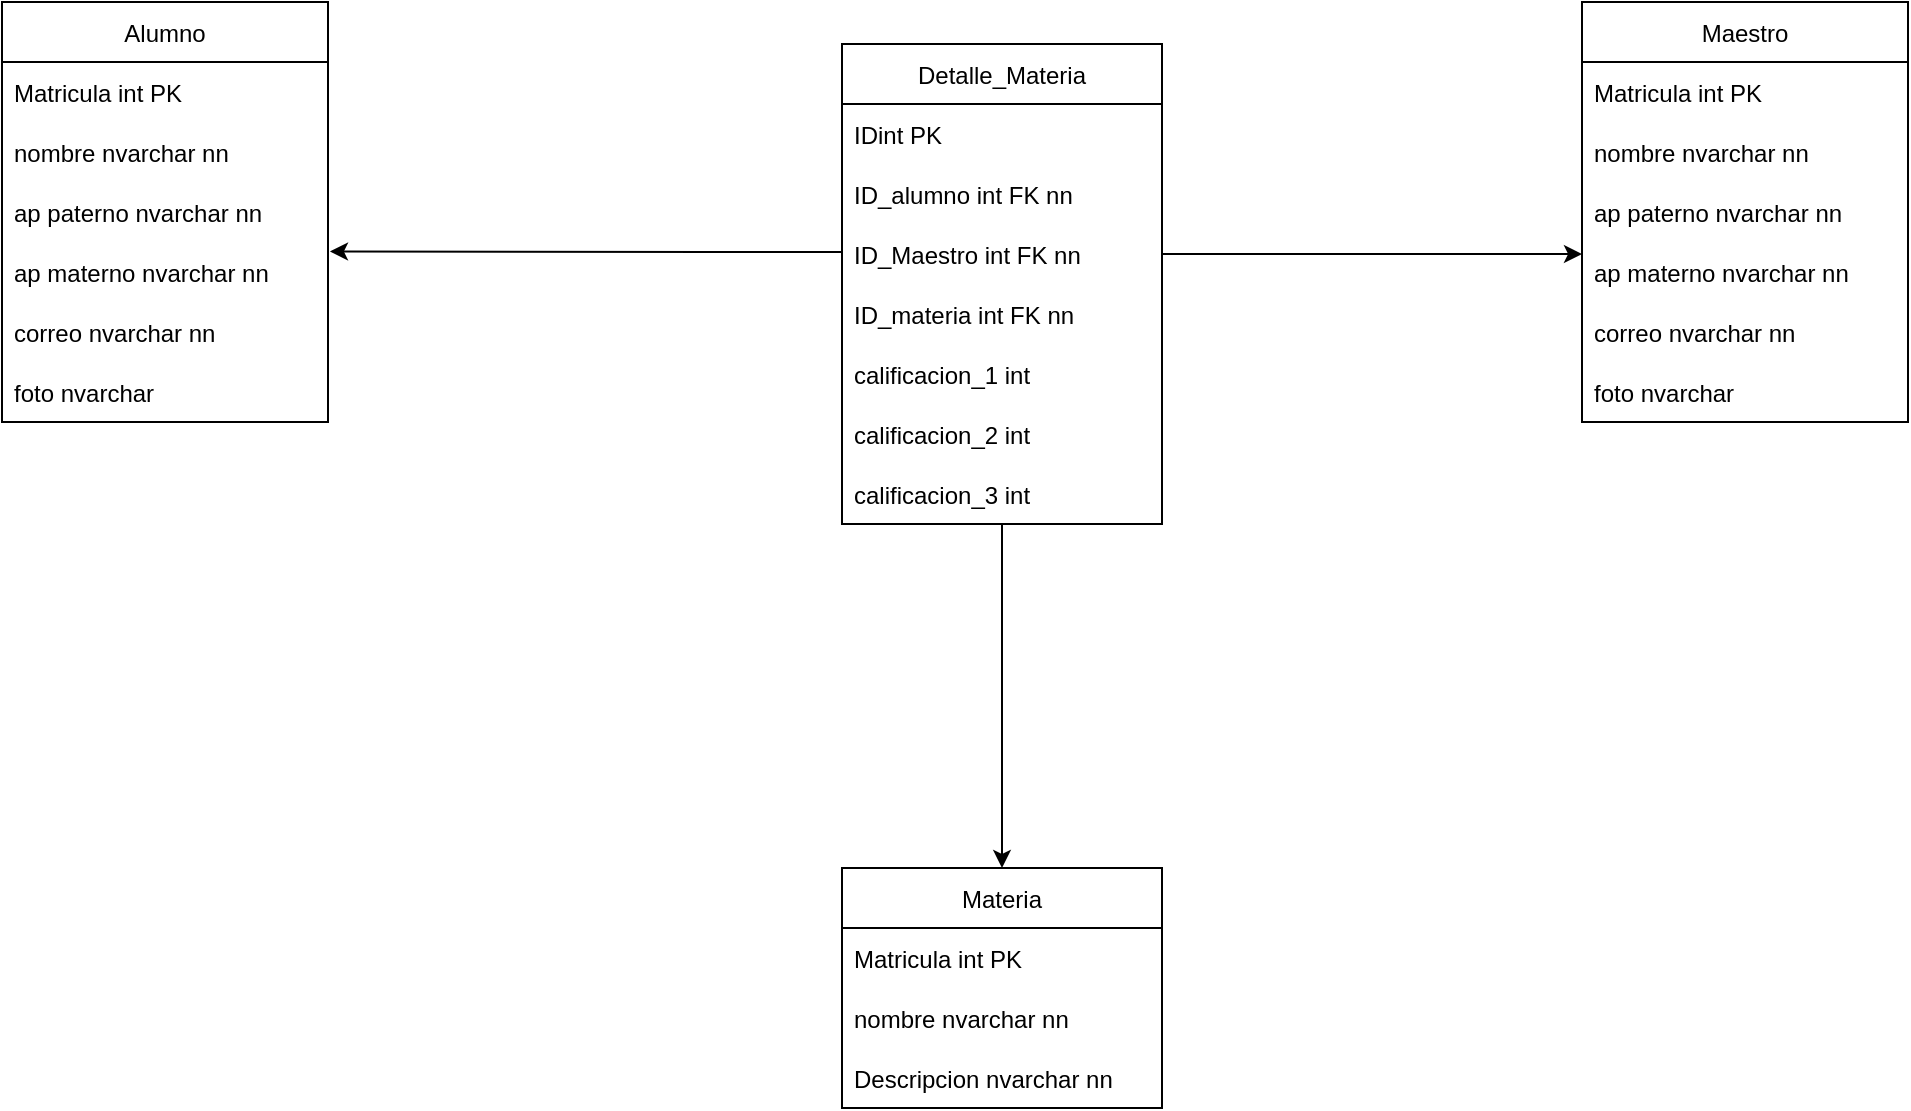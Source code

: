 <mxfile version="15.9.1" type="device"><diagram id="38DCzI4mhyeDjYByF1wJ" name="Page-1"><mxGraphModel dx="1298" dy="705" grid="0" gridSize="10" guides="1" tooltips="1" connect="1" arrows="1" fold="1" page="1" pageScale="1" pageWidth="1000" pageHeight="600" math="0" shadow="0"><root><mxCell id="0"/><mxCell id="1" parent="0"/><mxCell id="WgCaFlDzbGKLDxVdypXA-2" value="Alumno" style="swimlane;fontStyle=0;childLayout=stackLayout;horizontal=1;startSize=30;horizontalStack=0;resizeParent=1;resizeParentMax=0;resizeLast=0;collapsible=1;marginBottom=0;" vertex="1" parent="1"><mxGeometry x="20" y="19" width="163" height="210" as="geometry"/></mxCell><mxCell id="WgCaFlDzbGKLDxVdypXA-3" value="Matricula int PK" style="text;strokeColor=none;fillColor=none;align=left;verticalAlign=middle;spacingLeft=4;spacingRight=4;overflow=hidden;points=[[0,0.5],[1,0.5]];portConstraint=eastwest;rotatable=0;" vertex="1" parent="WgCaFlDzbGKLDxVdypXA-2"><mxGeometry y="30" width="163" height="30" as="geometry"/></mxCell><mxCell id="WgCaFlDzbGKLDxVdypXA-4" value="nombre nvarchar nn" style="text;strokeColor=none;fillColor=none;align=left;verticalAlign=middle;spacingLeft=4;spacingRight=4;overflow=hidden;points=[[0,0.5],[1,0.5]];portConstraint=eastwest;rotatable=0;" vertex="1" parent="WgCaFlDzbGKLDxVdypXA-2"><mxGeometry y="60" width="163" height="30" as="geometry"/></mxCell><mxCell id="WgCaFlDzbGKLDxVdypXA-5" value="ap paterno nvarchar nn" style="text;strokeColor=none;fillColor=none;align=left;verticalAlign=middle;spacingLeft=4;spacingRight=4;overflow=hidden;points=[[0,0.5],[1,0.5]];portConstraint=eastwest;rotatable=0;" vertex="1" parent="WgCaFlDzbGKLDxVdypXA-2"><mxGeometry y="90" width="163" height="30" as="geometry"/></mxCell><mxCell id="WgCaFlDzbGKLDxVdypXA-6" value="ap materno nvarchar nn" style="text;strokeColor=none;fillColor=none;align=left;verticalAlign=middle;spacingLeft=4;spacingRight=4;overflow=hidden;points=[[0,0.5],[1,0.5]];portConstraint=eastwest;rotatable=0;" vertex="1" parent="WgCaFlDzbGKLDxVdypXA-2"><mxGeometry y="120" width="163" height="30" as="geometry"/></mxCell><mxCell id="WgCaFlDzbGKLDxVdypXA-7" value="correo nvarchar nn" style="text;strokeColor=none;fillColor=none;align=left;verticalAlign=middle;spacingLeft=4;spacingRight=4;overflow=hidden;points=[[0,0.5],[1,0.5]];portConstraint=eastwest;rotatable=0;" vertex="1" parent="WgCaFlDzbGKLDxVdypXA-2"><mxGeometry y="150" width="163" height="30" as="geometry"/></mxCell><mxCell id="WgCaFlDzbGKLDxVdypXA-8" value="foto nvarchar " style="text;strokeColor=none;fillColor=none;align=left;verticalAlign=middle;spacingLeft=4;spacingRight=4;overflow=hidden;points=[[0,0.5],[1,0.5]];portConstraint=eastwest;rotatable=0;" vertex="1" parent="WgCaFlDzbGKLDxVdypXA-2"><mxGeometry y="180" width="163" height="30" as="geometry"/></mxCell><mxCell id="WgCaFlDzbGKLDxVdypXA-28" style="edgeStyle=orthogonalEdgeStyle;rounded=0;orthogonalLoop=1;jettySize=auto;html=1;entryX=1.006;entryY=0.158;entryDx=0;entryDy=0;entryPerimeter=0;" edge="1" parent="1" source="WgCaFlDzbGKLDxVdypXA-11" target="WgCaFlDzbGKLDxVdypXA-6"><mxGeometry relative="1" as="geometry"><Array as="points"><mxPoint x="375" y="144"/><mxPoint x="375" y="144"/></Array></mxGeometry></mxCell><mxCell id="WgCaFlDzbGKLDxVdypXA-29" style="edgeStyle=orthogonalEdgeStyle;rounded=0;orthogonalLoop=1;jettySize=auto;html=1;entryX=0.5;entryY=0;entryDx=0;entryDy=0;" edge="1" parent="1" source="WgCaFlDzbGKLDxVdypXA-11" target="WgCaFlDzbGKLDxVdypXA-19"><mxGeometry relative="1" as="geometry"/></mxCell><mxCell id="WgCaFlDzbGKLDxVdypXA-11" value="Detalle_Materia" style="swimlane;fontStyle=0;childLayout=stackLayout;horizontal=1;startSize=30;horizontalStack=0;resizeParent=1;resizeParentMax=0;resizeLast=0;collapsible=1;marginBottom=0;" vertex="1" parent="1"><mxGeometry x="440" y="40" width="160" height="240" as="geometry"/></mxCell><mxCell id="WgCaFlDzbGKLDxVdypXA-12" value="IDint PK" style="text;strokeColor=none;fillColor=none;align=left;verticalAlign=middle;spacingLeft=4;spacingRight=4;overflow=hidden;points=[[0,0.5],[1,0.5]];portConstraint=eastwest;rotatable=0;" vertex="1" parent="WgCaFlDzbGKLDxVdypXA-11"><mxGeometry y="30" width="160" height="30" as="geometry"/></mxCell><mxCell id="WgCaFlDzbGKLDxVdypXA-13" value="ID_alumno int FK nn" style="text;strokeColor=none;fillColor=none;align=left;verticalAlign=middle;spacingLeft=4;spacingRight=4;overflow=hidden;points=[[0,0.5],[1,0.5]];portConstraint=eastwest;rotatable=0;" vertex="1" parent="WgCaFlDzbGKLDxVdypXA-11"><mxGeometry y="60" width="160" height="30" as="geometry"/></mxCell><mxCell id="WgCaFlDzbGKLDxVdypXA-30" value="ID_Maestro int FK nn" style="text;strokeColor=none;fillColor=none;align=left;verticalAlign=middle;spacingLeft=4;spacingRight=4;overflow=hidden;points=[[0,0.5],[1,0.5]];portConstraint=eastwest;rotatable=0;" vertex="1" parent="WgCaFlDzbGKLDxVdypXA-11"><mxGeometry y="90" width="160" height="30" as="geometry"/></mxCell><mxCell id="WgCaFlDzbGKLDxVdypXA-14" value="ID_materia int FK nn" style="text;strokeColor=none;fillColor=none;align=left;verticalAlign=middle;spacingLeft=4;spacingRight=4;overflow=hidden;points=[[0,0.5],[1,0.5]];portConstraint=eastwest;rotatable=0;" vertex="1" parent="WgCaFlDzbGKLDxVdypXA-11"><mxGeometry y="120" width="160" height="30" as="geometry"/></mxCell><mxCell id="WgCaFlDzbGKLDxVdypXA-23" value="calificacion_1 int" style="text;strokeColor=none;fillColor=none;align=left;verticalAlign=middle;spacingLeft=4;spacingRight=4;overflow=hidden;points=[[0,0.5],[1,0.5]];portConstraint=eastwest;rotatable=0;" vertex="1" parent="WgCaFlDzbGKLDxVdypXA-11"><mxGeometry y="150" width="160" height="30" as="geometry"/></mxCell><mxCell id="WgCaFlDzbGKLDxVdypXA-26" value="calificacion_2 int" style="text;strokeColor=none;fillColor=none;align=left;verticalAlign=middle;spacingLeft=4;spacingRight=4;overflow=hidden;points=[[0,0.5],[1,0.5]];portConstraint=eastwest;rotatable=0;" vertex="1" parent="WgCaFlDzbGKLDxVdypXA-11"><mxGeometry y="180" width="160" height="30" as="geometry"/></mxCell><mxCell id="WgCaFlDzbGKLDxVdypXA-27" value="calificacion_3 int" style="text;strokeColor=none;fillColor=none;align=left;verticalAlign=middle;spacingLeft=4;spacingRight=4;overflow=hidden;points=[[0,0.5],[1,0.5]];portConstraint=eastwest;rotatable=0;" vertex="1" parent="WgCaFlDzbGKLDxVdypXA-11"><mxGeometry y="210" width="160" height="30" as="geometry"/></mxCell><mxCell id="WgCaFlDzbGKLDxVdypXA-19" value="Materia" style="swimlane;fontStyle=0;childLayout=stackLayout;horizontal=1;startSize=30;horizontalStack=0;resizeParent=1;resizeParentMax=0;resizeLast=0;collapsible=1;marginBottom=0;" vertex="1" parent="1"><mxGeometry x="440" y="452" width="160" height="120" as="geometry"/></mxCell><mxCell id="WgCaFlDzbGKLDxVdypXA-20" value="Matricula int PK" style="text;strokeColor=none;fillColor=none;align=left;verticalAlign=middle;spacingLeft=4;spacingRight=4;overflow=hidden;points=[[0,0.5],[1,0.5]];portConstraint=eastwest;rotatable=0;" vertex="1" parent="WgCaFlDzbGKLDxVdypXA-19"><mxGeometry y="30" width="160" height="30" as="geometry"/></mxCell><mxCell id="WgCaFlDzbGKLDxVdypXA-21" value="nombre nvarchar nn" style="text;strokeColor=none;fillColor=none;align=left;verticalAlign=middle;spacingLeft=4;spacingRight=4;overflow=hidden;points=[[0,0.5],[1,0.5]];portConstraint=eastwest;rotatable=0;" vertex="1" parent="WgCaFlDzbGKLDxVdypXA-19"><mxGeometry y="60" width="160" height="30" as="geometry"/></mxCell><mxCell id="WgCaFlDzbGKLDxVdypXA-22" value="Descripcion nvarchar nn" style="text;strokeColor=none;fillColor=none;align=left;verticalAlign=middle;spacingLeft=4;spacingRight=4;overflow=hidden;points=[[0,0.5],[1,0.5]];portConstraint=eastwest;rotatable=0;" vertex="1" parent="WgCaFlDzbGKLDxVdypXA-19"><mxGeometry y="90" width="160" height="30" as="geometry"/></mxCell><mxCell id="WgCaFlDzbGKLDxVdypXA-31" value="Maestro" style="swimlane;fontStyle=0;childLayout=stackLayout;horizontal=1;startSize=30;horizontalStack=0;resizeParent=1;resizeParentMax=0;resizeLast=0;collapsible=1;marginBottom=0;" vertex="1" parent="1"><mxGeometry x="810" y="19" width="163" height="210" as="geometry"/></mxCell><mxCell id="WgCaFlDzbGKLDxVdypXA-32" value="Matricula int PK" style="text;strokeColor=none;fillColor=none;align=left;verticalAlign=middle;spacingLeft=4;spacingRight=4;overflow=hidden;points=[[0,0.5],[1,0.5]];portConstraint=eastwest;rotatable=0;" vertex="1" parent="WgCaFlDzbGKLDxVdypXA-31"><mxGeometry y="30" width="163" height="30" as="geometry"/></mxCell><mxCell id="WgCaFlDzbGKLDxVdypXA-33" value="nombre nvarchar nn" style="text;strokeColor=none;fillColor=none;align=left;verticalAlign=middle;spacingLeft=4;spacingRight=4;overflow=hidden;points=[[0,0.5],[1,0.5]];portConstraint=eastwest;rotatable=0;" vertex="1" parent="WgCaFlDzbGKLDxVdypXA-31"><mxGeometry y="60" width="163" height="30" as="geometry"/></mxCell><mxCell id="WgCaFlDzbGKLDxVdypXA-34" value="ap paterno nvarchar nn" style="text;strokeColor=none;fillColor=none;align=left;verticalAlign=middle;spacingLeft=4;spacingRight=4;overflow=hidden;points=[[0,0.5],[1,0.5]];portConstraint=eastwest;rotatable=0;" vertex="1" parent="WgCaFlDzbGKLDxVdypXA-31"><mxGeometry y="90" width="163" height="30" as="geometry"/></mxCell><mxCell id="WgCaFlDzbGKLDxVdypXA-35" value="ap materno nvarchar nn" style="text;strokeColor=none;fillColor=none;align=left;verticalAlign=middle;spacingLeft=4;spacingRight=4;overflow=hidden;points=[[0,0.5],[1,0.5]];portConstraint=eastwest;rotatable=0;" vertex="1" parent="WgCaFlDzbGKLDxVdypXA-31"><mxGeometry y="120" width="163" height="30" as="geometry"/></mxCell><mxCell id="WgCaFlDzbGKLDxVdypXA-36" value="correo nvarchar nn" style="text;strokeColor=none;fillColor=none;align=left;verticalAlign=middle;spacingLeft=4;spacingRight=4;overflow=hidden;points=[[0,0.5],[1,0.5]];portConstraint=eastwest;rotatable=0;" vertex="1" parent="WgCaFlDzbGKLDxVdypXA-31"><mxGeometry y="150" width="163" height="30" as="geometry"/></mxCell><mxCell id="WgCaFlDzbGKLDxVdypXA-37" value="foto nvarchar " style="text;strokeColor=none;fillColor=none;align=left;verticalAlign=middle;spacingLeft=4;spacingRight=4;overflow=hidden;points=[[0,0.5],[1,0.5]];portConstraint=eastwest;rotatable=0;" vertex="1" parent="WgCaFlDzbGKLDxVdypXA-31"><mxGeometry y="180" width="163" height="30" as="geometry"/></mxCell><mxCell id="WgCaFlDzbGKLDxVdypXA-38" style="edgeStyle=orthogonalEdgeStyle;rounded=0;orthogonalLoop=1;jettySize=auto;html=1;" edge="1" parent="1" source="WgCaFlDzbGKLDxVdypXA-30" target="WgCaFlDzbGKLDxVdypXA-35"><mxGeometry relative="1" as="geometry"><Array as="points"><mxPoint x="752" y="145"/><mxPoint x="752" y="145"/></Array></mxGeometry></mxCell></root></mxGraphModel></diagram></mxfile>